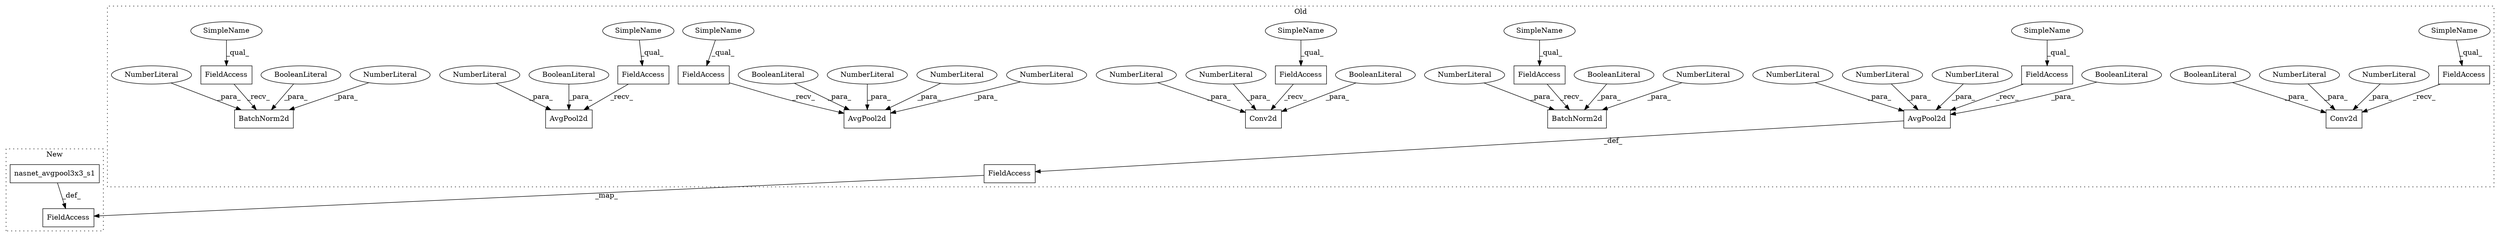 digraph G {
subgraph cluster0 {
1 [label="Conv2d" a="32" s="11937,11988" l="7,1" shape="box"];
3 [label="NumberLiteral" a="34" s="11981" l="1" shape="ellipse"];
4 [label="NumberLiteral" a="34" s="11979" l="1" shape="ellipse"];
5 [label="FieldAccess" a="22" s="11928" l="8" shape="box"];
6 [label="FieldAccess" a="22" s="12542" l="8" shape="box"];
7 [label="AvgPool2d" a="32" s="12551,12572" l="10,1" shape="box"];
8 [label="NumberLiteral" a="34" s="12561" l="1" shape="ellipse"];
9 [label="NumberLiteral" a="34" s="12565" l="1" shape="ellipse"];
10 [label="NumberLiteral" a="34" s="12563" l="1" shape="ellipse"];
11 [label="FieldAccess" a="22" s="12483" l="8" shape="box"];
12 [label="FieldAccess" a="22" s="12015" l="8" shape="box"];
13 [label="FieldAccess" a="22" s="11617" l="8" shape="box"];
14 [label="BooleanLiteral" a="9" s="12567" l="5" shape="ellipse"];
15 [label="BooleanLiteral" a="9" s="11983" l="5" shape="ellipse"];
16 [label="BatchNorm2d" a="32" s="12024,12072" l="12,1" shape="box"];
17 [label="NumberLiteral" a="34" s="12058" l="5" shape="ellipse"];
18 [label="NumberLiteral" a="34" s="12064" l="3" shape="ellipse"];
19 [label="BooleanLiteral" a="9" s="12068" l="4" shape="ellipse"];
20 [label="FieldAccess" a="22" s="12520" l="21" shape="box"];
22 [label="Conv2d" a="32" s="11626,11677" l="7,1" shape="box"];
23 [label="NumberLiteral" a="34" s="11670" l="1" shape="ellipse"];
24 [label="NumberLiteral" a="34" s="11668" l="1" shape="ellipse"];
25 [label="BooleanLiteral" a="9" s="11672" l="5" shape="ellipse"];
26 [label="AvgPool2d" a="32" s="12492,12513" l="10,1" shape="box"];
27 [label="NumberLiteral" a="34" s="12502" l="1" shape="ellipse"];
28 [label="NumberLiteral" a="34" s="12504" l="1" shape="ellipse"];
29 [label="FieldAccess" a="22" s="11386" l="8" shape="box"];
30 [label="FieldAccess" a="22" s="11551" l="8" shape="box"];
31 [label="AvgPool2d" a="32" s="11560,11579" l="10,1" shape="box"];
32 [label="NumberLiteral" a="34" s="12506" l="1" shape="ellipse"];
33 [label="NumberLiteral" a="34" s="11570" l="1" shape="ellipse"];
34 [label="BooleanLiteral" a="9" s="12508" l="5" shape="ellipse"];
35 [label="BooleanLiteral" a="9" s="11574" l="5" shape="ellipse"];
36 [label="BatchNorm2d" a="32" s="11395,11440" l="12,1" shape="box"];
37 [label="NumberLiteral" a="34" s="11426" l="5" shape="ellipse"];
38 [label="NumberLiteral" a="34" s="11432" l="3" shape="ellipse"];
39 [label="BooleanLiteral" a="9" s="11436" l="4" shape="ellipse"];
40 [label="SimpleName" a="42" s="12542" l="5" shape="ellipse"];
41 [label="SimpleName" a="42" s="12483" l="5" shape="ellipse"];
42 [label="SimpleName" a="42" s="12015" l="5" shape="ellipse"];
43 [label="SimpleName" a="42" s="11551" l="5" shape="ellipse"];
44 [label="SimpleName" a="42" s="11928" l="5" shape="ellipse"];
45 [label="SimpleName" a="42" s="11386" l="5" shape="ellipse"];
46 [label="SimpleName" a="42" s="11617" l="5" shape="ellipse"];
label = "Old";
style="dotted";
}
subgraph cluster1 {
2 [label="nasnet_avgpool3x3_s1" a="32" s="13393" l="22" shape="box"];
21 [label="FieldAccess" a="22" s="13371" l="21" shape="box"];
label = "New";
style="dotted";
}
2 -> 21 [label="_def_"];
3 -> 1 [label="_para_"];
4 -> 1 [label="_para_"];
5 -> 1 [label="_recv_"];
6 -> 7 [label="_recv_"];
7 -> 20 [label="_def_"];
8 -> 7 [label="_para_"];
9 -> 7 [label="_para_"];
10 -> 7 [label="_para_"];
11 -> 26 [label="_recv_"];
12 -> 16 [label="_recv_"];
13 -> 22 [label="_recv_"];
14 -> 7 [label="_para_"];
15 -> 1 [label="_para_"];
17 -> 16 [label="_para_"];
18 -> 16 [label="_para_"];
19 -> 16 [label="_para_"];
20 -> 21 [label="_map_"];
23 -> 22 [label="_para_"];
24 -> 22 [label="_para_"];
25 -> 22 [label="_para_"];
27 -> 26 [label="_para_"];
28 -> 26 [label="_para_"];
29 -> 36 [label="_recv_"];
30 -> 31 [label="_recv_"];
32 -> 26 [label="_para_"];
33 -> 31 [label="_para_"];
34 -> 26 [label="_para_"];
35 -> 31 [label="_para_"];
37 -> 36 [label="_para_"];
38 -> 36 [label="_para_"];
39 -> 36 [label="_para_"];
40 -> 6 [label="_qual_"];
41 -> 11 [label="_qual_"];
42 -> 12 [label="_qual_"];
43 -> 30 [label="_qual_"];
44 -> 5 [label="_qual_"];
45 -> 29 [label="_qual_"];
46 -> 13 [label="_qual_"];
}